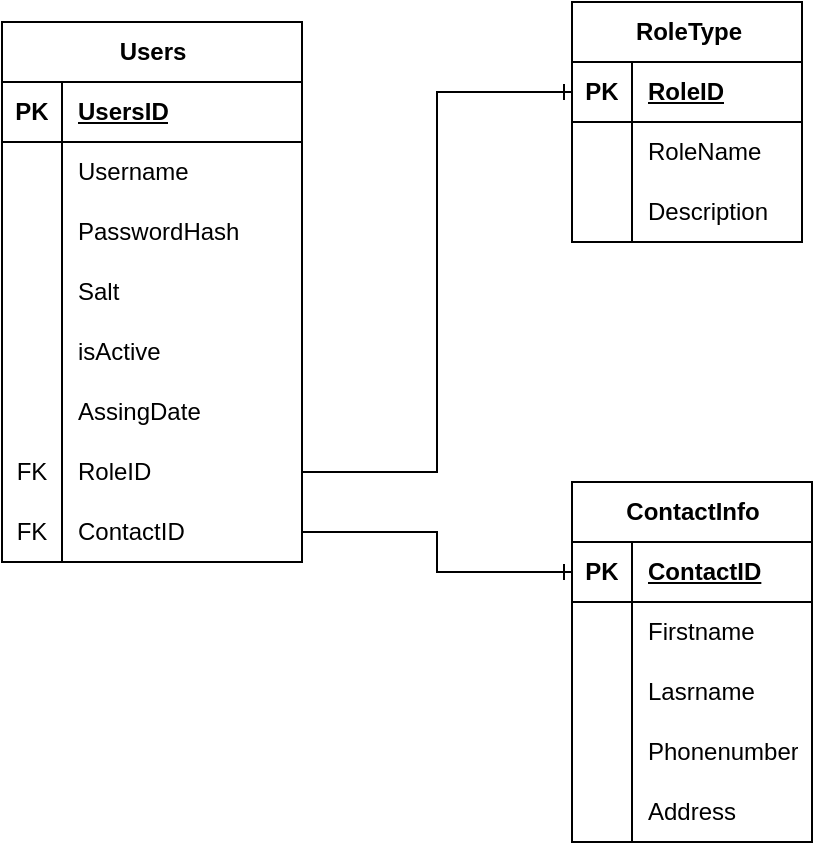 <mxfile version="21.6.5" type="device">
  <diagram name="Page-1" id="VxH7zq0iL9RyvLFKJG7O">
    <mxGraphModel dx="1036" dy="619" grid="1" gridSize="10" guides="1" tooltips="1" connect="1" arrows="1" fold="1" page="1" pageScale="1" pageWidth="850" pageHeight="1100" math="0" shadow="0">
      <root>
        <mxCell id="0" />
        <mxCell id="1" parent="0" />
        <mxCell id="lVMUzihvCMUFeBa0mt_H-16" value="Users" style="shape=table;startSize=30;container=1;collapsible=1;childLayout=tableLayout;fixedRows=1;rowLines=0;fontStyle=1;align=center;resizeLast=1;html=1;" parent="1" vertex="1">
          <mxGeometry x="10" y="40" width="150" height="270" as="geometry" />
        </mxCell>
        <mxCell id="lVMUzihvCMUFeBa0mt_H-17" value="" style="shape=tableRow;horizontal=0;startSize=0;swimlaneHead=0;swimlaneBody=0;fillColor=none;collapsible=0;dropTarget=0;points=[[0,0.5],[1,0.5]];portConstraint=eastwest;top=0;left=0;right=0;bottom=1;" parent="lVMUzihvCMUFeBa0mt_H-16" vertex="1">
          <mxGeometry y="30" width="150" height="30" as="geometry" />
        </mxCell>
        <mxCell id="lVMUzihvCMUFeBa0mt_H-18" value="PK" style="shape=partialRectangle;connectable=0;fillColor=none;top=0;left=0;bottom=0;right=0;fontStyle=1;overflow=hidden;whiteSpace=wrap;html=1;" parent="lVMUzihvCMUFeBa0mt_H-17" vertex="1">
          <mxGeometry width="30" height="30" as="geometry">
            <mxRectangle width="30" height="30" as="alternateBounds" />
          </mxGeometry>
        </mxCell>
        <mxCell id="lVMUzihvCMUFeBa0mt_H-19" value="UsersID" style="shape=partialRectangle;connectable=0;fillColor=none;top=0;left=0;bottom=0;right=0;align=left;spacingLeft=6;fontStyle=5;overflow=hidden;whiteSpace=wrap;html=1;" parent="lVMUzihvCMUFeBa0mt_H-17" vertex="1">
          <mxGeometry x="30" width="120" height="30" as="geometry">
            <mxRectangle width="120" height="30" as="alternateBounds" />
          </mxGeometry>
        </mxCell>
        <mxCell id="lVMUzihvCMUFeBa0mt_H-20" value="" style="shape=tableRow;horizontal=0;startSize=0;swimlaneHead=0;swimlaneBody=0;fillColor=none;collapsible=0;dropTarget=0;points=[[0,0.5],[1,0.5]];portConstraint=eastwest;top=0;left=0;right=0;bottom=0;" parent="lVMUzihvCMUFeBa0mt_H-16" vertex="1">
          <mxGeometry y="60" width="150" height="30" as="geometry" />
        </mxCell>
        <mxCell id="lVMUzihvCMUFeBa0mt_H-21" value="" style="shape=partialRectangle;connectable=0;fillColor=none;top=0;left=0;bottom=0;right=0;editable=1;overflow=hidden;whiteSpace=wrap;html=1;" parent="lVMUzihvCMUFeBa0mt_H-20" vertex="1">
          <mxGeometry width="30" height="30" as="geometry">
            <mxRectangle width="30" height="30" as="alternateBounds" />
          </mxGeometry>
        </mxCell>
        <mxCell id="lVMUzihvCMUFeBa0mt_H-22" value="Username" style="shape=partialRectangle;connectable=0;fillColor=none;top=0;left=0;bottom=0;right=0;align=left;spacingLeft=6;overflow=hidden;whiteSpace=wrap;html=1;" parent="lVMUzihvCMUFeBa0mt_H-20" vertex="1">
          <mxGeometry x="30" width="120" height="30" as="geometry">
            <mxRectangle width="120" height="30" as="alternateBounds" />
          </mxGeometry>
        </mxCell>
        <mxCell id="lVMUzihvCMUFeBa0mt_H-23" value="" style="shape=tableRow;horizontal=0;startSize=0;swimlaneHead=0;swimlaneBody=0;fillColor=none;collapsible=0;dropTarget=0;points=[[0,0.5],[1,0.5]];portConstraint=eastwest;top=0;left=0;right=0;bottom=0;" parent="lVMUzihvCMUFeBa0mt_H-16" vertex="1">
          <mxGeometry y="90" width="150" height="30" as="geometry" />
        </mxCell>
        <mxCell id="lVMUzihvCMUFeBa0mt_H-24" value="" style="shape=partialRectangle;connectable=0;fillColor=none;top=0;left=0;bottom=0;right=0;editable=1;overflow=hidden;whiteSpace=wrap;html=1;" parent="lVMUzihvCMUFeBa0mt_H-23" vertex="1">
          <mxGeometry width="30" height="30" as="geometry">
            <mxRectangle width="30" height="30" as="alternateBounds" />
          </mxGeometry>
        </mxCell>
        <mxCell id="lVMUzihvCMUFeBa0mt_H-25" value="PasswordHash" style="shape=partialRectangle;connectable=0;fillColor=none;top=0;left=0;bottom=0;right=0;align=left;spacingLeft=6;overflow=hidden;whiteSpace=wrap;html=1;" parent="lVMUzihvCMUFeBa0mt_H-23" vertex="1">
          <mxGeometry x="30" width="120" height="30" as="geometry">
            <mxRectangle width="120" height="30" as="alternateBounds" />
          </mxGeometry>
        </mxCell>
        <mxCell id="lVMUzihvCMUFeBa0mt_H-26" value="" style="shape=tableRow;horizontal=0;startSize=0;swimlaneHead=0;swimlaneBody=0;fillColor=none;collapsible=0;dropTarget=0;points=[[0,0.5],[1,0.5]];portConstraint=eastwest;top=0;left=0;right=0;bottom=0;" parent="lVMUzihvCMUFeBa0mt_H-16" vertex="1">
          <mxGeometry y="120" width="150" height="30" as="geometry" />
        </mxCell>
        <mxCell id="lVMUzihvCMUFeBa0mt_H-27" value="" style="shape=partialRectangle;connectable=0;fillColor=none;top=0;left=0;bottom=0;right=0;editable=1;overflow=hidden;whiteSpace=wrap;html=1;" parent="lVMUzihvCMUFeBa0mt_H-26" vertex="1">
          <mxGeometry width="30" height="30" as="geometry">
            <mxRectangle width="30" height="30" as="alternateBounds" />
          </mxGeometry>
        </mxCell>
        <mxCell id="lVMUzihvCMUFeBa0mt_H-28" value="Salt" style="shape=partialRectangle;connectable=0;fillColor=none;top=0;left=0;bottom=0;right=0;align=left;spacingLeft=6;overflow=hidden;whiteSpace=wrap;html=1;" parent="lVMUzihvCMUFeBa0mt_H-26" vertex="1">
          <mxGeometry x="30" width="120" height="30" as="geometry">
            <mxRectangle width="120" height="30" as="alternateBounds" />
          </mxGeometry>
        </mxCell>
        <mxCell id="lVMUzihvCMUFeBa0mt_H-38" style="shape=tableRow;horizontal=0;startSize=0;swimlaneHead=0;swimlaneBody=0;fillColor=none;collapsible=0;dropTarget=0;points=[[0,0.5],[1,0.5]];portConstraint=eastwest;top=0;left=0;right=0;bottom=0;" parent="lVMUzihvCMUFeBa0mt_H-16" vertex="1">
          <mxGeometry y="150" width="150" height="30" as="geometry" />
        </mxCell>
        <mxCell id="lVMUzihvCMUFeBa0mt_H-39" style="shape=partialRectangle;connectable=0;fillColor=none;top=0;left=0;bottom=0;right=0;editable=1;overflow=hidden;whiteSpace=wrap;html=1;" parent="lVMUzihvCMUFeBa0mt_H-38" vertex="1">
          <mxGeometry width="30" height="30" as="geometry">
            <mxRectangle width="30" height="30" as="alternateBounds" />
          </mxGeometry>
        </mxCell>
        <mxCell id="lVMUzihvCMUFeBa0mt_H-40" value="isActive" style="shape=partialRectangle;connectable=0;fillColor=none;top=0;left=0;bottom=0;right=0;align=left;spacingLeft=6;overflow=hidden;whiteSpace=wrap;html=1;" parent="lVMUzihvCMUFeBa0mt_H-38" vertex="1">
          <mxGeometry x="30" width="120" height="30" as="geometry">
            <mxRectangle width="120" height="30" as="alternateBounds" />
          </mxGeometry>
        </mxCell>
        <mxCell id="lVMUzihvCMUFeBa0mt_H-29" style="shape=tableRow;horizontal=0;startSize=0;swimlaneHead=0;swimlaneBody=0;fillColor=none;collapsible=0;dropTarget=0;points=[[0,0.5],[1,0.5]];portConstraint=eastwest;top=0;left=0;right=0;bottom=0;" parent="lVMUzihvCMUFeBa0mt_H-16" vertex="1">
          <mxGeometry y="180" width="150" height="30" as="geometry" />
        </mxCell>
        <mxCell id="lVMUzihvCMUFeBa0mt_H-30" style="shape=partialRectangle;connectable=0;fillColor=none;top=0;left=0;bottom=0;right=0;editable=1;overflow=hidden;whiteSpace=wrap;html=1;" parent="lVMUzihvCMUFeBa0mt_H-29" vertex="1">
          <mxGeometry width="30" height="30" as="geometry">
            <mxRectangle width="30" height="30" as="alternateBounds" />
          </mxGeometry>
        </mxCell>
        <mxCell id="lVMUzihvCMUFeBa0mt_H-31" value="AssingDate" style="shape=partialRectangle;connectable=0;fillColor=none;top=0;left=0;bottom=0;right=0;align=left;spacingLeft=6;overflow=hidden;whiteSpace=wrap;html=1;" parent="lVMUzihvCMUFeBa0mt_H-29" vertex="1">
          <mxGeometry x="30" width="120" height="30" as="geometry">
            <mxRectangle width="120" height="30" as="alternateBounds" />
          </mxGeometry>
        </mxCell>
        <mxCell id="lVMUzihvCMUFeBa0mt_H-35" style="shape=tableRow;horizontal=0;startSize=0;swimlaneHead=0;swimlaneBody=0;fillColor=none;collapsible=0;dropTarget=0;points=[[0,0.5],[1,0.5]];portConstraint=eastwest;top=0;left=0;right=0;bottom=0;" parent="lVMUzihvCMUFeBa0mt_H-16" vertex="1">
          <mxGeometry y="210" width="150" height="30" as="geometry" />
        </mxCell>
        <mxCell id="lVMUzihvCMUFeBa0mt_H-36" value="FK" style="shape=partialRectangle;connectable=0;fillColor=none;top=0;left=0;bottom=0;right=0;editable=1;overflow=hidden;whiteSpace=wrap;html=1;" parent="lVMUzihvCMUFeBa0mt_H-35" vertex="1">
          <mxGeometry width="30" height="30" as="geometry">
            <mxRectangle width="30" height="30" as="alternateBounds" />
          </mxGeometry>
        </mxCell>
        <mxCell id="lVMUzihvCMUFeBa0mt_H-37" value="RoleID" style="shape=partialRectangle;connectable=0;fillColor=none;top=0;left=0;bottom=0;right=0;align=left;spacingLeft=6;overflow=hidden;whiteSpace=wrap;html=1;" parent="lVMUzihvCMUFeBa0mt_H-35" vertex="1">
          <mxGeometry x="30" width="120" height="30" as="geometry">
            <mxRectangle width="120" height="30" as="alternateBounds" />
          </mxGeometry>
        </mxCell>
        <mxCell id="lVMUzihvCMUFeBa0mt_H-32" style="shape=tableRow;horizontal=0;startSize=0;swimlaneHead=0;swimlaneBody=0;fillColor=none;collapsible=0;dropTarget=0;points=[[0,0.5],[1,0.5]];portConstraint=eastwest;top=0;left=0;right=0;bottom=0;" parent="lVMUzihvCMUFeBa0mt_H-16" vertex="1">
          <mxGeometry y="240" width="150" height="30" as="geometry" />
        </mxCell>
        <mxCell id="lVMUzihvCMUFeBa0mt_H-33" value="FK" style="shape=partialRectangle;connectable=0;fillColor=none;top=0;left=0;bottom=0;right=0;editable=1;overflow=hidden;whiteSpace=wrap;html=1;" parent="lVMUzihvCMUFeBa0mt_H-32" vertex="1">
          <mxGeometry width="30" height="30" as="geometry">
            <mxRectangle width="30" height="30" as="alternateBounds" />
          </mxGeometry>
        </mxCell>
        <mxCell id="lVMUzihvCMUFeBa0mt_H-34" value="ContactID" style="shape=partialRectangle;connectable=0;fillColor=none;top=0;left=0;bottom=0;right=0;align=left;spacingLeft=6;overflow=hidden;whiteSpace=wrap;html=1;" parent="lVMUzihvCMUFeBa0mt_H-32" vertex="1">
          <mxGeometry x="30" width="120" height="30" as="geometry">
            <mxRectangle width="120" height="30" as="alternateBounds" />
          </mxGeometry>
        </mxCell>
        <mxCell id="lVMUzihvCMUFeBa0mt_H-41" value="ContactInfo" style="shape=table;startSize=30;container=1;collapsible=1;childLayout=tableLayout;fixedRows=1;rowLines=0;fontStyle=1;align=center;resizeLast=1;html=1;" parent="1" vertex="1">
          <mxGeometry x="295" y="270" width="120" height="180" as="geometry" />
        </mxCell>
        <mxCell id="lVMUzihvCMUFeBa0mt_H-42" value="" style="shape=tableRow;horizontal=0;startSize=0;swimlaneHead=0;swimlaneBody=0;fillColor=none;collapsible=0;dropTarget=0;points=[[0,0.5],[1,0.5]];portConstraint=eastwest;top=0;left=0;right=0;bottom=1;" parent="lVMUzihvCMUFeBa0mt_H-41" vertex="1">
          <mxGeometry y="30" width="120" height="30" as="geometry" />
        </mxCell>
        <mxCell id="lVMUzihvCMUFeBa0mt_H-43" value="PK" style="shape=partialRectangle;connectable=0;fillColor=none;top=0;left=0;bottom=0;right=0;fontStyle=1;overflow=hidden;whiteSpace=wrap;html=1;" parent="lVMUzihvCMUFeBa0mt_H-42" vertex="1">
          <mxGeometry width="30" height="30" as="geometry">
            <mxRectangle width="30" height="30" as="alternateBounds" />
          </mxGeometry>
        </mxCell>
        <mxCell id="lVMUzihvCMUFeBa0mt_H-44" value="ContactID" style="shape=partialRectangle;connectable=0;fillColor=none;top=0;left=0;bottom=0;right=0;align=left;spacingLeft=6;fontStyle=5;overflow=hidden;whiteSpace=wrap;html=1;" parent="lVMUzihvCMUFeBa0mt_H-42" vertex="1">
          <mxGeometry x="30" width="90" height="30" as="geometry">
            <mxRectangle width="90" height="30" as="alternateBounds" />
          </mxGeometry>
        </mxCell>
        <mxCell id="lVMUzihvCMUFeBa0mt_H-45" value="" style="shape=tableRow;horizontal=0;startSize=0;swimlaneHead=0;swimlaneBody=0;fillColor=none;collapsible=0;dropTarget=0;points=[[0,0.5],[1,0.5]];portConstraint=eastwest;top=0;left=0;right=0;bottom=0;" parent="lVMUzihvCMUFeBa0mt_H-41" vertex="1">
          <mxGeometry y="60" width="120" height="30" as="geometry" />
        </mxCell>
        <mxCell id="lVMUzihvCMUFeBa0mt_H-46" value="" style="shape=partialRectangle;connectable=0;fillColor=none;top=0;left=0;bottom=0;right=0;editable=1;overflow=hidden;whiteSpace=wrap;html=1;" parent="lVMUzihvCMUFeBa0mt_H-45" vertex="1">
          <mxGeometry width="30" height="30" as="geometry">
            <mxRectangle width="30" height="30" as="alternateBounds" />
          </mxGeometry>
        </mxCell>
        <mxCell id="lVMUzihvCMUFeBa0mt_H-47" value="Firstname" style="shape=partialRectangle;connectable=0;fillColor=none;top=0;left=0;bottom=0;right=0;align=left;spacingLeft=6;overflow=hidden;whiteSpace=wrap;html=1;" parent="lVMUzihvCMUFeBa0mt_H-45" vertex="1">
          <mxGeometry x="30" width="90" height="30" as="geometry">
            <mxRectangle width="90" height="30" as="alternateBounds" />
          </mxGeometry>
        </mxCell>
        <mxCell id="lVMUzihvCMUFeBa0mt_H-48" value="" style="shape=tableRow;horizontal=0;startSize=0;swimlaneHead=0;swimlaneBody=0;fillColor=none;collapsible=0;dropTarget=0;points=[[0,0.5],[1,0.5]];portConstraint=eastwest;top=0;left=0;right=0;bottom=0;" parent="lVMUzihvCMUFeBa0mt_H-41" vertex="1">
          <mxGeometry y="90" width="120" height="30" as="geometry" />
        </mxCell>
        <mxCell id="lVMUzihvCMUFeBa0mt_H-49" value="" style="shape=partialRectangle;connectable=0;fillColor=none;top=0;left=0;bottom=0;right=0;editable=1;overflow=hidden;whiteSpace=wrap;html=1;" parent="lVMUzihvCMUFeBa0mt_H-48" vertex="1">
          <mxGeometry width="30" height="30" as="geometry">
            <mxRectangle width="30" height="30" as="alternateBounds" />
          </mxGeometry>
        </mxCell>
        <mxCell id="lVMUzihvCMUFeBa0mt_H-50" value="Lasrname" style="shape=partialRectangle;connectable=0;fillColor=none;top=0;left=0;bottom=0;right=0;align=left;spacingLeft=6;overflow=hidden;whiteSpace=wrap;html=1;" parent="lVMUzihvCMUFeBa0mt_H-48" vertex="1">
          <mxGeometry x="30" width="90" height="30" as="geometry">
            <mxRectangle width="90" height="30" as="alternateBounds" />
          </mxGeometry>
        </mxCell>
        <mxCell id="lVMUzihvCMUFeBa0mt_H-51" value="" style="shape=tableRow;horizontal=0;startSize=0;swimlaneHead=0;swimlaneBody=0;fillColor=none;collapsible=0;dropTarget=0;points=[[0,0.5],[1,0.5]];portConstraint=eastwest;top=0;left=0;right=0;bottom=0;" parent="lVMUzihvCMUFeBa0mt_H-41" vertex="1">
          <mxGeometry y="120" width="120" height="30" as="geometry" />
        </mxCell>
        <mxCell id="lVMUzihvCMUFeBa0mt_H-52" value="" style="shape=partialRectangle;connectable=0;fillColor=none;top=0;left=0;bottom=0;right=0;editable=1;overflow=hidden;whiteSpace=wrap;html=1;" parent="lVMUzihvCMUFeBa0mt_H-51" vertex="1">
          <mxGeometry width="30" height="30" as="geometry">
            <mxRectangle width="30" height="30" as="alternateBounds" />
          </mxGeometry>
        </mxCell>
        <mxCell id="lVMUzihvCMUFeBa0mt_H-53" value="Phonenumber" style="shape=partialRectangle;connectable=0;fillColor=none;top=0;left=0;bottom=0;right=0;align=left;spacingLeft=6;overflow=hidden;whiteSpace=wrap;html=1;" parent="lVMUzihvCMUFeBa0mt_H-51" vertex="1">
          <mxGeometry x="30" width="90" height="30" as="geometry">
            <mxRectangle width="90" height="30" as="alternateBounds" />
          </mxGeometry>
        </mxCell>
        <mxCell id="lVMUzihvCMUFeBa0mt_H-54" style="shape=tableRow;horizontal=0;startSize=0;swimlaneHead=0;swimlaneBody=0;fillColor=none;collapsible=0;dropTarget=0;points=[[0,0.5],[1,0.5]];portConstraint=eastwest;top=0;left=0;right=0;bottom=0;" parent="lVMUzihvCMUFeBa0mt_H-41" vertex="1">
          <mxGeometry y="150" width="120" height="30" as="geometry" />
        </mxCell>
        <mxCell id="lVMUzihvCMUFeBa0mt_H-55" style="shape=partialRectangle;connectable=0;fillColor=none;top=0;left=0;bottom=0;right=0;editable=1;overflow=hidden;whiteSpace=wrap;html=1;" parent="lVMUzihvCMUFeBa0mt_H-54" vertex="1">
          <mxGeometry width="30" height="30" as="geometry">
            <mxRectangle width="30" height="30" as="alternateBounds" />
          </mxGeometry>
        </mxCell>
        <mxCell id="lVMUzihvCMUFeBa0mt_H-56" value="Address" style="shape=partialRectangle;connectable=0;fillColor=none;top=0;left=0;bottom=0;right=0;align=left;spacingLeft=6;overflow=hidden;whiteSpace=wrap;html=1;" parent="lVMUzihvCMUFeBa0mt_H-54" vertex="1">
          <mxGeometry x="30" width="90" height="30" as="geometry">
            <mxRectangle width="90" height="30" as="alternateBounds" />
          </mxGeometry>
        </mxCell>
        <mxCell id="lVMUzihvCMUFeBa0mt_H-57" value="RoleType" style="shape=table;startSize=30;container=1;collapsible=1;childLayout=tableLayout;fixedRows=1;rowLines=0;fontStyle=1;align=center;resizeLast=1;html=1;" parent="1" vertex="1">
          <mxGeometry x="295" y="30" width="115" height="120" as="geometry" />
        </mxCell>
        <mxCell id="lVMUzihvCMUFeBa0mt_H-58" value="" style="shape=tableRow;horizontal=0;startSize=0;swimlaneHead=0;swimlaneBody=0;fillColor=none;collapsible=0;dropTarget=0;points=[[0,0.5],[1,0.5]];portConstraint=eastwest;top=0;left=0;right=0;bottom=1;" parent="lVMUzihvCMUFeBa0mt_H-57" vertex="1">
          <mxGeometry y="30" width="115" height="30" as="geometry" />
        </mxCell>
        <mxCell id="lVMUzihvCMUFeBa0mt_H-59" value="PK" style="shape=partialRectangle;connectable=0;fillColor=none;top=0;left=0;bottom=0;right=0;fontStyle=1;overflow=hidden;whiteSpace=wrap;html=1;" parent="lVMUzihvCMUFeBa0mt_H-58" vertex="1">
          <mxGeometry width="30" height="30" as="geometry">
            <mxRectangle width="30" height="30" as="alternateBounds" />
          </mxGeometry>
        </mxCell>
        <mxCell id="lVMUzihvCMUFeBa0mt_H-60" value="RoleID" style="shape=partialRectangle;connectable=0;fillColor=none;top=0;left=0;bottom=0;right=0;align=left;spacingLeft=6;fontStyle=5;overflow=hidden;whiteSpace=wrap;html=1;" parent="lVMUzihvCMUFeBa0mt_H-58" vertex="1">
          <mxGeometry x="30" width="85" height="30" as="geometry">
            <mxRectangle width="85" height="30" as="alternateBounds" />
          </mxGeometry>
        </mxCell>
        <mxCell id="lVMUzihvCMUFeBa0mt_H-61" value="" style="shape=tableRow;horizontal=0;startSize=0;swimlaneHead=0;swimlaneBody=0;fillColor=none;collapsible=0;dropTarget=0;points=[[0,0.5],[1,0.5]];portConstraint=eastwest;top=0;left=0;right=0;bottom=0;" parent="lVMUzihvCMUFeBa0mt_H-57" vertex="1">
          <mxGeometry y="60" width="115" height="30" as="geometry" />
        </mxCell>
        <mxCell id="lVMUzihvCMUFeBa0mt_H-62" value="" style="shape=partialRectangle;connectable=0;fillColor=none;top=0;left=0;bottom=0;right=0;editable=1;overflow=hidden;whiteSpace=wrap;html=1;" parent="lVMUzihvCMUFeBa0mt_H-61" vertex="1">
          <mxGeometry width="30" height="30" as="geometry">
            <mxRectangle width="30" height="30" as="alternateBounds" />
          </mxGeometry>
        </mxCell>
        <mxCell id="lVMUzihvCMUFeBa0mt_H-63" value="RoleName" style="shape=partialRectangle;connectable=0;fillColor=none;top=0;left=0;bottom=0;right=0;align=left;spacingLeft=6;overflow=hidden;whiteSpace=wrap;html=1;" parent="lVMUzihvCMUFeBa0mt_H-61" vertex="1">
          <mxGeometry x="30" width="85" height="30" as="geometry">
            <mxRectangle width="85" height="30" as="alternateBounds" />
          </mxGeometry>
        </mxCell>
        <mxCell id="lVMUzihvCMUFeBa0mt_H-64" value="" style="shape=tableRow;horizontal=0;startSize=0;swimlaneHead=0;swimlaneBody=0;fillColor=none;collapsible=0;dropTarget=0;points=[[0,0.5],[1,0.5]];portConstraint=eastwest;top=0;left=0;right=0;bottom=0;" parent="lVMUzihvCMUFeBa0mt_H-57" vertex="1">
          <mxGeometry y="90" width="115" height="30" as="geometry" />
        </mxCell>
        <mxCell id="lVMUzihvCMUFeBa0mt_H-65" value="" style="shape=partialRectangle;connectable=0;fillColor=none;top=0;left=0;bottom=0;right=0;editable=1;overflow=hidden;whiteSpace=wrap;html=1;" parent="lVMUzihvCMUFeBa0mt_H-64" vertex="1">
          <mxGeometry width="30" height="30" as="geometry">
            <mxRectangle width="30" height="30" as="alternateBounds" />
          </mxGeometry>
        </mxCell>
        <mxCell id="lVMUzihvCMUFeBa0mt_H-66" value="Description" style="shape=partialRectangle;connectable=0;fillColor=none;top=0;left=0;bottom=0;right=0;align=left;spacingLeft=6;overflow=hidden;whiteSpace=wrap;html=1;" parent="lVMUzihvCMUFeBa0mt_H-64" vertex="1">
          <mxGeometry x="30" width="85" height="30" as="geometry">
            <mxRectangle width="85" height="30" as="alternateBounds" />
          </mxGeometry>
        </mxCell>
        <mxCell id="lVMUzihvCMUFeBa0mt_H-70" value="" style="edgeStyle=elbowEdgeStyle;fontSize=12;html=1;endArrow=ERone;endFill=1;rounded=0;" parent="1" source="lVMUzihvCMUFeBa0mt_H-35" target="lVMUzihvCMUFeBa0mt_H-58" edge="1">
          <mxGeometry width="100" height="100" relative="1" as="geometry">
            <mxPoint x="170" y="200" as="sourcePoint" />
            <mxPoint x="270" y="100" as="targetPoint" />
          </mxGeometry>
        </mxCell>
        <mxCell id="lVMUzihvCMUFeBa0mt_H-71" value="" style="edgeStyle=elbowEdgeStyle;fontSize=12;html=1;endArrow=ERone;endFill=1;rounded=0;" parent="1" source="lVMUzihvCMUFeBa0mt_H-32" target="lVMUzihvCMUFeBa0mt_H-42" edge="1">
          <mxGeometry width="100" height="100" relative="1" as="geometry">
            <mxPoint x="170" y="275" as="sourcePoint" />
            <mxPoint x="260" y="330" as="targetPoint" />
          </mxGeometry>
        </mxCell>
      </root>
    </mxGraphModel>
  </diagram>
</mxfile>
